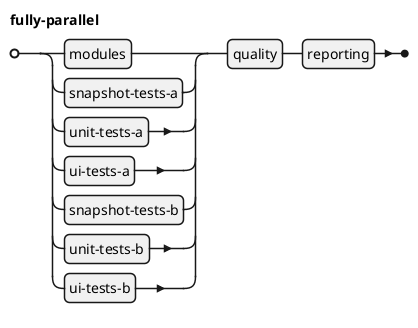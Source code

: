 @startebnf

fully-parallel = ((modules |
    snapshot-tests-a | unit-tests-a | ui-tests-a |
    snapshot-tests-b | unit-tests-b | ui-tests-b)), quality, reporting;

@endebnf

